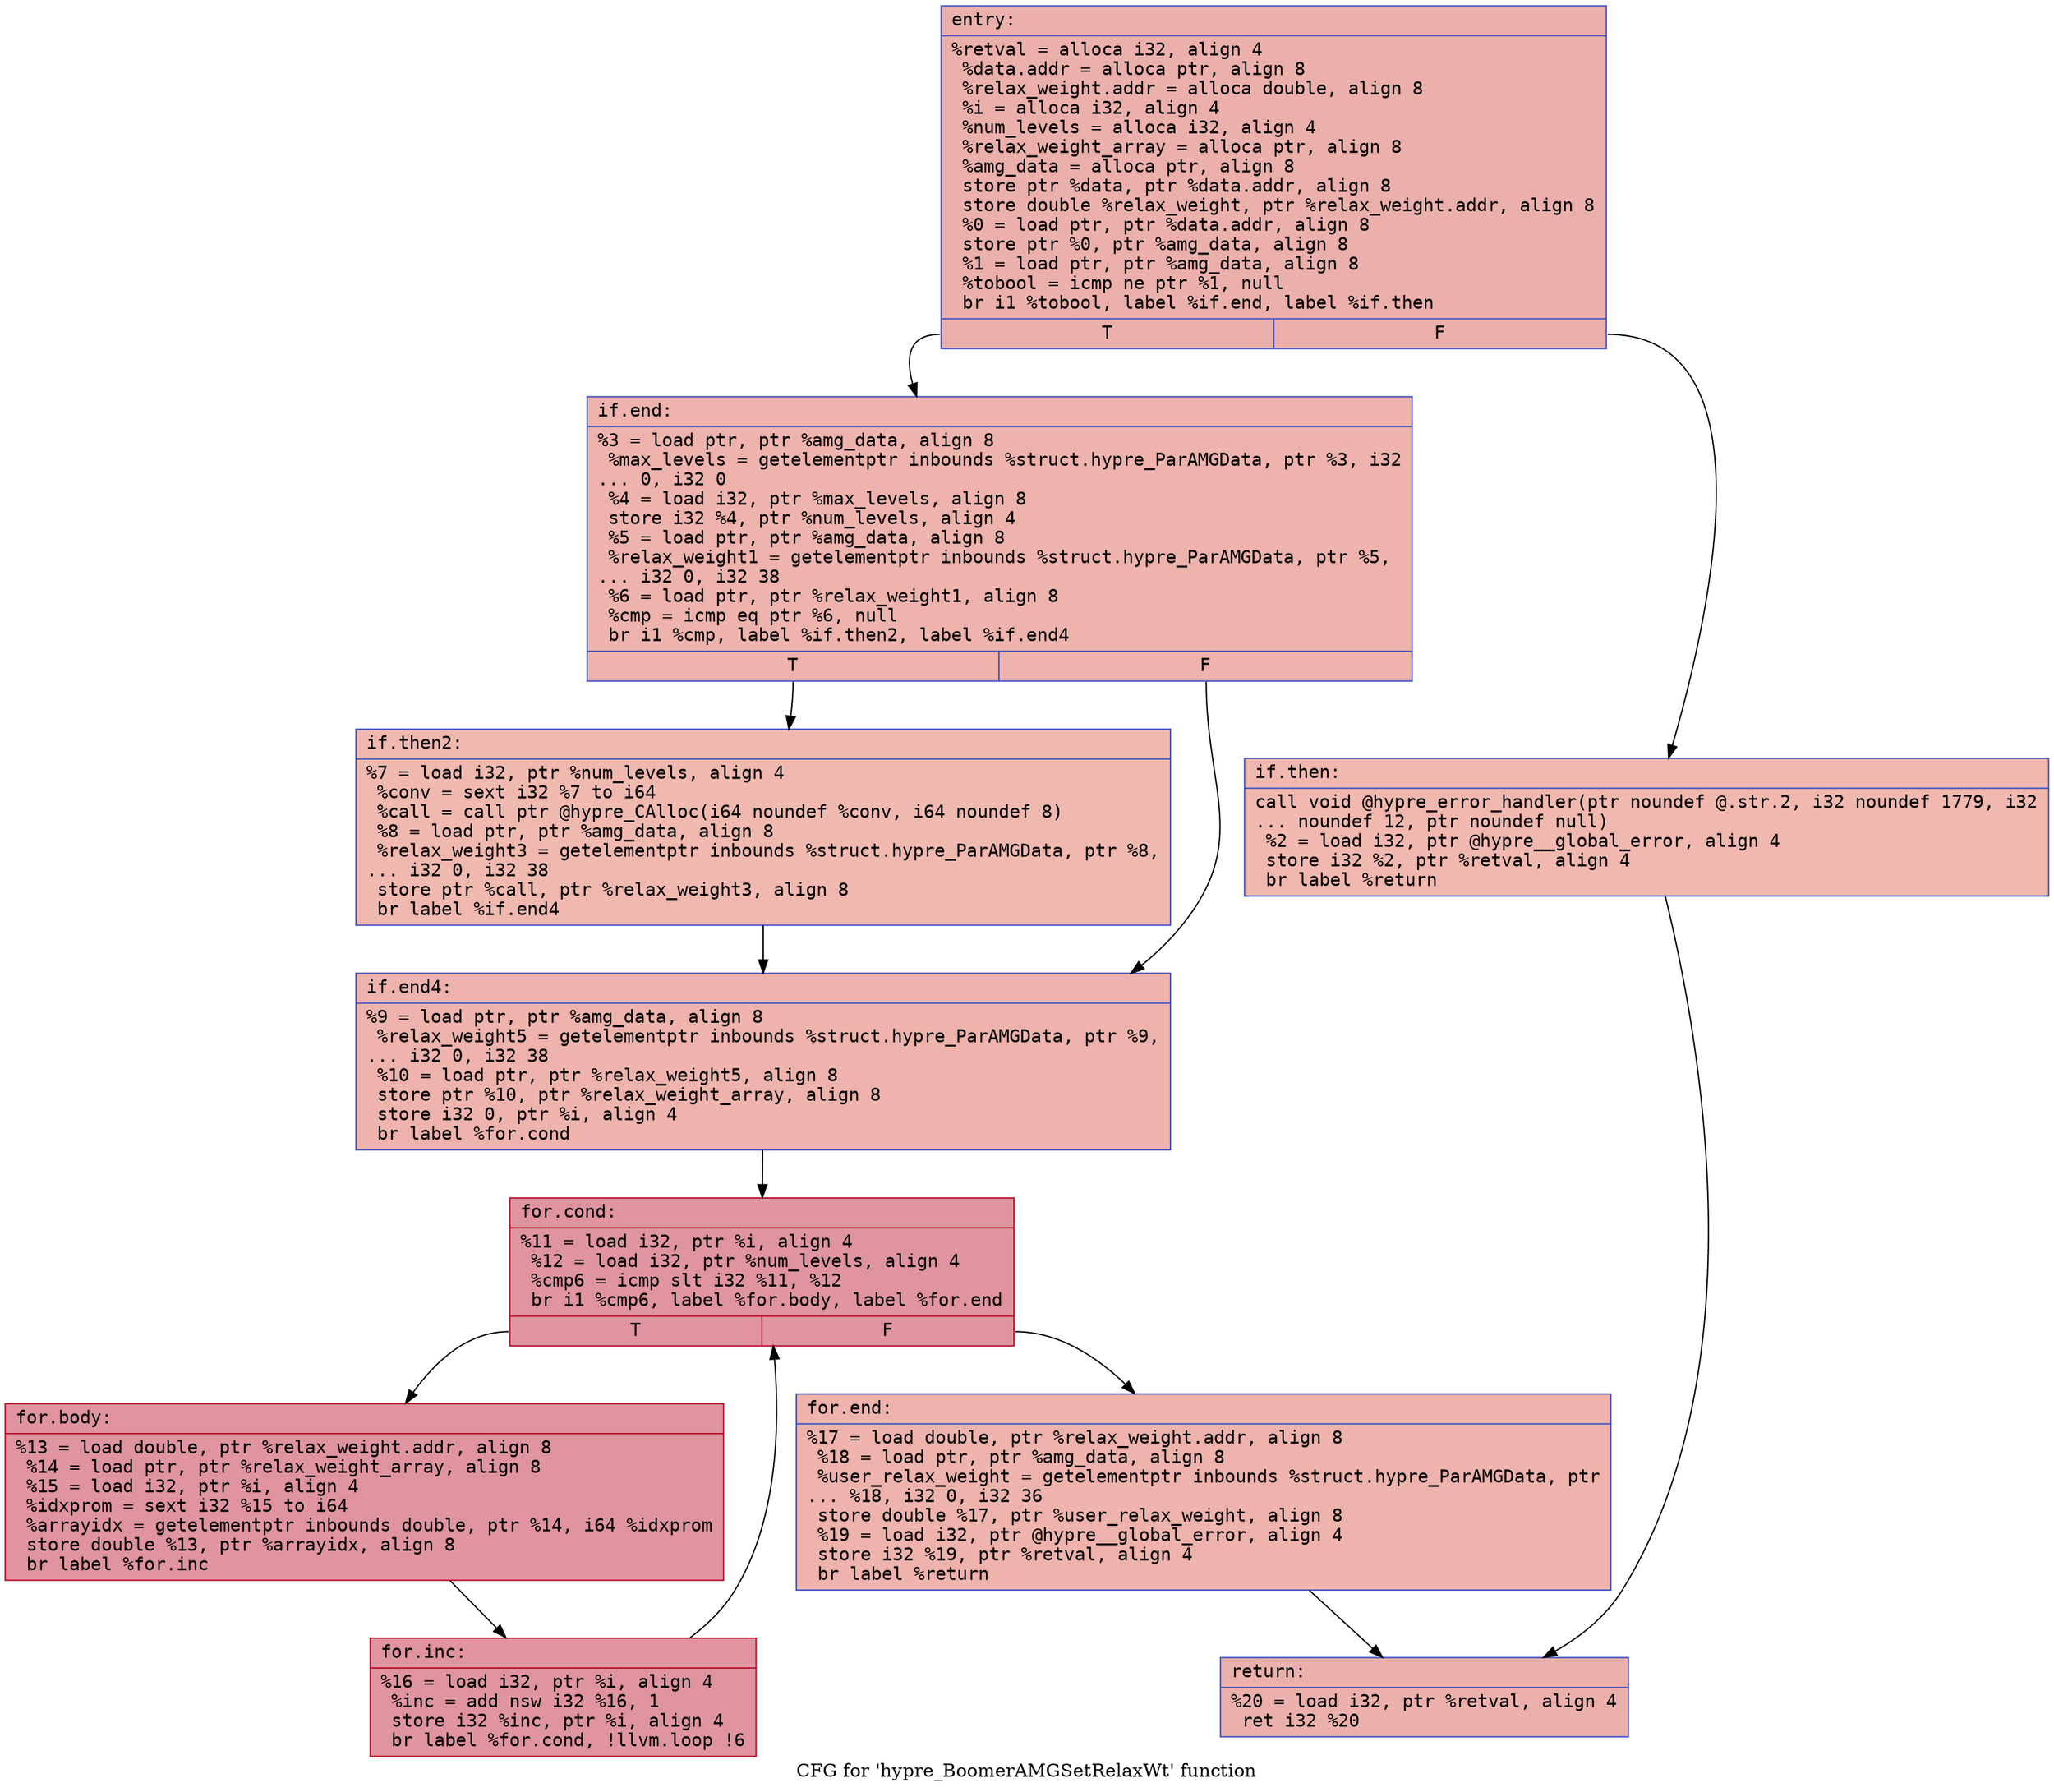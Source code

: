 digraph "CFG for 'hypre_BoomerAMGSetRelaxWt' function" {
	label="CFG for 'hypre_BoomerAMGSetRelaxWt' function";

	Node0x55fa809f4550 [shape=record,color="#3d50c3ff", style=filled, fillcolor="#d24b4070" fontname="Courier",label="{entry:\l|  %retval = alloca i32, align 4\l  %data.addr = alloca ptr, align 8\l  %relax_weight.addr = alloca double, align 8\l  %i = alloca i32, align 4\l  %num_levels = alloca i32, align 4\l  %relax_weight_array = alloca ptr, align 8\l  %amg_data = alloca ptr, align 8\l  store ptr %data, ptr %data.addr, align 8\l  store double %relax_weight, ptr %relax_weight.addr, align 8\l  %0 = load ptr, ptr %data.addr, align 8\l  store ptr %0, ptr %amg_data, align 8\l  %1 = load ptr, ptr %amg_data, align 8\l  %tobool = icmp ne ptr %1, null\l  br i1 %tobool, label %if.end, label %if.then\l|{<s0>T|<s1>F}}"];
	Node0x55fa809f4550:s0 -> Node0x55fa809f4da0[tooltip="entry -> if.end\nProbability 62.50%" ];
	Node0x55fa809f4550:s1 -> Node0x55fa809f4e10[tooltip="entry -> if.then\nProbability 37.50%" ];
	Node0x55fa809f4e10 [shape=record,color="#3d50c3ff", style=filled, fillcolor="#dc5d4a70" fontname="Courier",label="{if.then:\l|  call void @hypre_error_handler(ptr noundef @.str.2, i32 noundef 1779, i32\l... noundef 12, ptr noundef null)\l  %2 = load i32, ptr @hypre__global_error, align 4\l  store i32 %2, ptr %retval, align 4\l  br label %return\l}"];
	Node0x55fa809f4e10 -> Node0x55fa809f52b0[tooltip="if.then -> return\nProbability 100.00%" ];
	Node0x55fa809f4da0 [shape=record,color="#3d50c3ff", style=filled, fillcolor="#d6524470" fontname="Courier",label="{if.end:\l|  %3 = load ptr, ptr %amg_data, align 8\l  %max_levels = getelementptr inbounds %struct.hypre_ParAMGData, ptr %3, i32\l... 0, i32 0\l  %4 = load i32, ptr %max_levels, align 8\l  store i32 %4, ptr %num_levels, align 4\l  %5 = load ptr, ptr %amg_data, align 8\l  %relax_weight1 = getelementptr inbounds %struct.hypre_ParAMGData, ptr %5,\l... i32 0, i32 38\l  %6 = load ptr, ptr %relax_weight1, align 8\l  %cmp = icmp eq ptr %6, null\l  br i1 %cmp, label %if.then2, label %if.end4\l|{<s0>T|<s1>F}}"];
	Node0x55fa809f4da0:s0 -> Node0x55fa809f5840[tooltip="if.end -> if.then2\nProbability 37.50%" ];
	Node0x55fa809f4da0:s1 -> Node0x55fa809f58c0[tooltip="if.end -> if.end4\nProbability 62.50%" ];
	Node0x55fa809f5840 [shape=record,color="#3d50c3ff", style=filled, fillcolor="#de614d70" fontname="Courier",label="{if.then2:\l|  %7 = load i32, ptr %num_levels, align 4\l  %conv = sext i32 %7 to i64\l  %call = call ptr @hypre_CAlloc(i64 noundef %conv, i64 noundef 8)\l  %8 = load ptr, ptr %amg_data, align 8\l  %relax_weight3 = getelementptr inbounds %struct.hypre_ParAMGData, ptr %8,\l... i32 0, i32 38\l  store ptr %call, ptr %relax_weight3, align 8\l  br label %if.end4\l}"];
	Node0x55fa809f5840 -> Node0x55fa809f58c0[tooltip="if.then2 -> if.end4\nProbability 100.00%" ];
	Node0x55fa809f58c0 [shape=record,color="#3d50c3ff", style=filled, fillcolor="#d6524470" fontname="Courier",label="{if.end4:\l|  %9 = load ptr, ptr %amg_data, align 8\l  %relax_weight5 = getelementptr inbounds %struct.hypre_ParAMGData, ptr %9,\l... i32 0, i32 38\l  %10 = load ptr, ptr %relax_weight5, align 8\l  store ptr %10, ptr %relax_weight_array, align 8\l  store i32 0, ptr %i, align 4\l  br label %for.cond\l}"];
	Node0x55fa809f58c0 -> Node0x55fa809f6280[tooltip="if.end4 -> for.cond\nProbability 100.00%" ];
	Node0x55fa809f6280 [shape=record,color="#b70d28ff", style=filled, fillcolor="#b70d2870" fontname="Courier",label="{for.cond:\l|  %11 = load i32, ptr %i, align 4\l  %12 = load i32, ptr %num_levels, align 4\l  %cmp6 = icmp slt i32 %11, %12\l  br i1 %cmp6, label %for.body, label %for.end\l|{<s0>T|<s1>F}}"];
	Node0x55fa809f6280:s0 -> Node0x55fa809f67f0[tooltip="for.cond -> for.body\nProbability 96.88%" ];
	Node0x55fa809f6280:s1 -> Node0x55fa809f6840[tooltip="for.cond -> for.end\nProbability 3.12%" ];
	Node0x55fa809f67f0 [shape=record,color="#b70d28ff", style=filled, fillcolor="#b70d2870" fontname="Courier",label="{for.body:\l|  %13 = load double, ptr %relax_weight.addr, align 8\l  %14 = load ptr, ptr %relax_weight_array, align 8\l  %15 = load i32, ptr %i, align 4\l  %idxprom = sext i32 %15 to i64\l  %arrayidx = getelementptr inbounds double, ptr %14, i64 %idxprom\l  store double %13, ptr %arrayidx, align 8\l  br label %for.inc\l}"];
	Node0x55fa809f67f0 -> Node0x55fa809f6d10[tooltip="for.body -> for.inc\nProbability 100.00%" ];
	Node0x55fa809f6d10 [shape=record,color="#b70d28ff", style=filled, fillcolor="#b70d2870" fontname="Courier",label="{for.inc:\l|  %16 = load i32, ptr %i, align 4\l  %inc = add nsw i32 %16, 1\l  store i32 %inc, ptr %i, align 4\l  br label %for.cond, !llvm.loop !6\l}"];
	Node0x55fa809f6d10 -> Node0x55fa809f6280[tooltip="for.inc -> for.cond\nProbability 100.00%" ];
	Node0x55fa809f6840 [shape=record,color="#3d50c3ff", style=filled, fillcolor="#d6524470" fontname="Courier",label="{for.end:\l|  %17 = load double, ptr %relax_weight.addr, align 8\l  %18 = load ptr, ptr %amg_data, align 8\l  %user_relax_weight = getelementptr inbounds %struct.hypre_ParAMGData, ptr\l... %18, i32 0, i32 36\l  store double %17, ptr %user_relax_weight, align 8\l  %19 = load i32, ptr @hypre__global_error, align 4\l  store i32 %19, ptr %retval, align 4\l  br label %return\l}"];
	Node0x55fa809f6840 -> Node0x55fa809f52b0[tooltip="for.end -> return\nProbability 100.00%" ];
	Node0x55fa809f52b0 [shape=record,color="#3d50c3ff", style=filled, fillcolor="#d24b4070" fontname="Courier",label="{return:\l|  %20 = load i32, ptr %retval, align 4\l  ret i32 %20\l}"];
}
